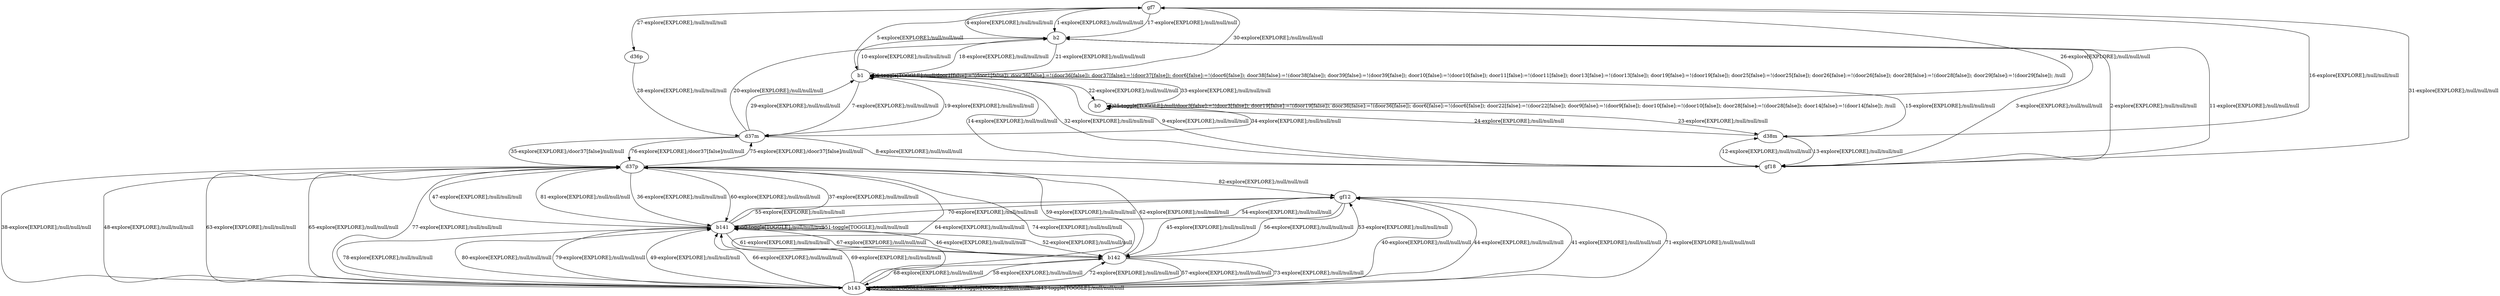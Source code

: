 # Total number of goals covered by this test: 1
# d37p --> gf12

digraph g {
"gf7" -> "b2" [label = "1-explore[EXPLORE];/null/null/null"];
"b2" -> "gf18" [label = "2-explore[EXPLORE];/null/null/null"];
"gf18" -> "b2" [label = "3-explore[EXPLORE];/null/null/null"];
"b2" -> "gf7" [label = "4-explore[EXPLORE];/null/null/null"];
"gf7" -> "b1" [label = "5-explore[EXPLORE];/null/null/null"];
"b1" -> "b1" [label = "6-toggle[TOGGLE];/null/door1[false]:=!(door1[false]); door36[false]:=!(door36[false]); door37[false]:=!(door37[false]); door6[false]:=!(door6[false]); door38[false]:=!(door38[false]); door39[false]:=!(door39[false]); door10[false]:=!(door10[false]); door11[false]:=!(door11[false]); door13[false]:=!(door13[false]); door19[false]:=!(door19[false]); door25[false]:=!(door25[false]); door26[false]:=!(door26[false]); door28[false]:=!(door28[false]); door29[false]:=!(door29[false]); /null"];
"b1" -> "d37m" [label = "7-explore[EXPLORE];/null/null/null"];
"d37m" -> "gf18" [label = "8-explore[EXPLORE];/null/null/null"];
"gf18" -> "b1" [label = "9-explore[EXPLORE];/null/null/null"];
"b1" -> "b2" [label = "10-explore[EXPLORE];/null/null/null"];
"b2" -> "gf18" [label = "11-explore[EXPLORE];/null/null/null"];
"gf18" -> "d38m" [label = "12-explore[EXPLORE];/null/null/null"];
"d38m" -> "gf18" [label = "13-explore[EXPLORE];/null/null/null"];
"gf18" -> "b1" [label = "14-explore[EXPLORE];/null/null/null"];
"b1" -> "d38m" [label = "15-explore[EXPLORE];/null/null/null"];
"d38m" -> "gf7" [label = "16-explore[EXPLORE];/null/null/null"];
"gf7" -> "b2" [label = "17-explore[EXPLORE];/null/null/null"];
"b2" -> "b1" [label = "18-explore[EXPLORE];/null/null/null"];
"b1" -> "d37m" [label = "19-explore[EXPLORE];/null/null/null"];
"d37m" -> "b2" [label = "20-explore[EXPLORE];/null/null/null"];
"b2" -> "b1" [label = "21-explore[EXPLORE];/null/null/null"];
"b1" -> "b0" [label = "22-explore[EXPLORE];/null/null/null"];
"b0" -> "d38m" [label = "23-explore[EXPLORE];/null/null/null"];
"d38m" -> "b0" [label = "24-explore[EXPLORE];/null/null/null"];
"b0" -> "b0" [label = "25-toggle[TOGGLE];/null/door3[false]:=!(door3[false]); door19[false]:=!(door19[false]); door36[false]:=!(door36[false]); door6[false]:=!(door6[false]); door22[false]:=!(door22[false]); door9[false]:=!(door9[false]); door10[false]:=!(door10[false]); door28[false]:=!(door28[false]); door14[false]:=!(door14[false]); /null"];
"b0" -> "gf7" [label = "26-explore[EXPLORE];/null/null/null"];
"gf7" -> "d36p" [label = "27-explore[EXPLORE];/null/null/null"];
"d36p" -> "d37m" [label = "28-explore[EXPLORE];/null/null/null"];
"d37m" -> "b1" [label = "29-explore[EXPLORE];/null/null/null"];
"b1" -> "gf7" [label = "30-explore[EXPLORE];/null/null/null"];
"gf7" -> "gf18" [label = "31-explore[EXPLORE];/null/null/null"];
"gf18" -> "b1" [label = "32-explore[EXPLORE];/null/null/null"];
"b1" -> "b0" [label = "33-explore[EXPLORE];/null/null/null"];
"b0" -> "d37m" [label = "34-explore[EXPLORE];/null/null/null"];
"d37m" -> "d37p" [label = "35-explore[EXPLORE];/door37[false]/null/null"];
"d37p" -> "b141" [label = "36-explore[EXPLORE];/null/null/null"];
"b141" -> "d37p" [label = "37-explore[EXPLORE];/null/null/null"];
"d37p" -> "b143" [label = "38-explore[EXPLORE];/null/null/null"];
"b143" -> "b143" [label = "39-toggle[TOGGLE];/null/null/null"];
"b143" -> "gf12" [label = "40-explore[EXPLORE];/null/null/null"];
"gf12" -> "b143" [label = "41-explore[EXPLORE];/null/null/null"];
"b143" -> "b143" [label = "42-toggle[TOGGLE];/null/null/null"];
"b143" -> "b143" [label = "43-toggle[TOGGLE];/null/null/null"];
"b143" -> "gf12" [label = "44-explore[EXPLORE];/null/null/null"];
"gf12" -> "b142" [label = "45-explore[EXPLORE];/null/null/null"];
"b142" -> "b141" [label = "46-explore[EXPLORE];/null/null/null"];
"b141" -> "d37p" [label = "47-explore[EXPLORE];/null/null/null"];
"d37p" -> "b143" [label = "48-explore[EXPLORE];/null/null/null"];
"b143" -> "b141" [label = "49-explore[EXPLORE];/null/null/null"];
"b141" -> "b141" [label = "50-toggle[TOGGLE];/null/null/null"];
"b141" -> "b141" [label = "51-toggle[TOGGLE];/null/null/null"];
"b141" -> "b142" [label = "52-explore[EXPLORE];/null/null/null"];
"b142" -> "gf12" [label = "53-explore[EXPLORE];/null/null/null"];
"gf12" -> "b141" [label = "54-explore[EXPLORE];/null/null/null"];
"b141" -> "gf12" [label = "55-explore[EXPLORE];/null/null/null"];
"gf12" -> "b142" [label = "56-explore[EXPLORE];/null/null/null"];
"b142" -> "b143" [label = "57-explore[EXPLORE];/null/null/null"];
"b143" -> "b142" [label = "58-explore[EXPLORE];/null/null/null"];
"b142" -> "d37p" [label = "59-explore[EXPLORE];/null/null/null"];
"d37p" -> "b141" [label = "60-explore[EXPLORE];/null/null/null"];
"b141" -> "b142" [label = "61-explore[EXPLORE];/null/null/null"];
"b142" -> "d37p" [label = "62-explore[EXPLORE];/null/null/null"];
"d37p" -> "b143" [label = "63-explore[EXPLORE];/null/null/null"];
"b143" -> "d37p" [label = "64-explore[EXPLORE];/null/null/null"];
"d37p" -> "b143" [label = "65-explore[EXPLORE];/null/null/null"];
"b143" -> "b141" [label = "66-explore[EXPLORE];/null/null/null"];
"b141" -> "b142" [label = "67-explore[EXPLORE];/null/null/null"];
"b142" -> "b143" [label = "68-explore[EXPLORE];/null/null/null"];
"b143" -> "b141" [label = "69-explore[EXPLORE];/null/null/null"];
"b141" -> "gf12" [label = "70-explore[EXPLORE];/null/null/null"];
"gf12" -> "b143" [label = "71-explore[EXPLORE];/null/null/null"];
"b143" -> "b142" [label = "72-explore[EXPLORE];/null/null/null"];
"b142" -> "b143" [label = "73-explore[EXPLORE];/null/null/null"];
"b143" -> "d37p" [label = "74-explore[EXPLORE];/null/null/null"];
"d37p" -> "d37m" [label = "75-explore[EXPLORE];/door37[false]/null/null"];
"d37m" -> "d37p" [label = "76-explore[EXPLORE];/door37[false]/null/null"];
"d37p" -> "b143" [label = "77-explore[EXPLORE];/null/null/null"];
"b143" -> "b141" [label = "78-explore[EXPLORE];/null/null/null"];
"b141" -> "b143" [label = "79-explore[EXPLORE];/null/null/null"];
"b143" -> "b141" [label = "80-explore[EXPLORE];/null/null/null"];
"b141" -> "d37p" [label = "81-explore[EXPLORE];/null/null/null"];
"d37p" -> "gf12" [label = "82-explore[EXPLORE];/null/null/null"];
}